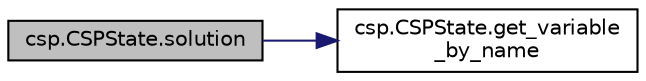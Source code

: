 digraph "csp.CSPState.solution"
{
  edge [fontname="Helvetica",fontsize="10",labelfontname="Helvetica",labelfontsize="10"];
  node [fontname="Helvetica",fontsize="10",shape=record];
  rankdir="LR";
  Node1 [label="csp.CSPState.solution",height=0.2,width=0.4,color="black", fillcolor="grey75", style="filled", fontcolor="black"];
  Node1 -> Node2 [color="midnightblue",fontsize="10",style="solid",fontname="Helvetica"];
  Node2 [label="csp.CSPState.get_variable\l_by_name",height=0.2,width=0.4,color="black", fillcolor="white", style="filled",URL="$classcsp_1_1_c_s_p_state.html#a136ae090bcbc511ba7400d0764d4b370"];
}
